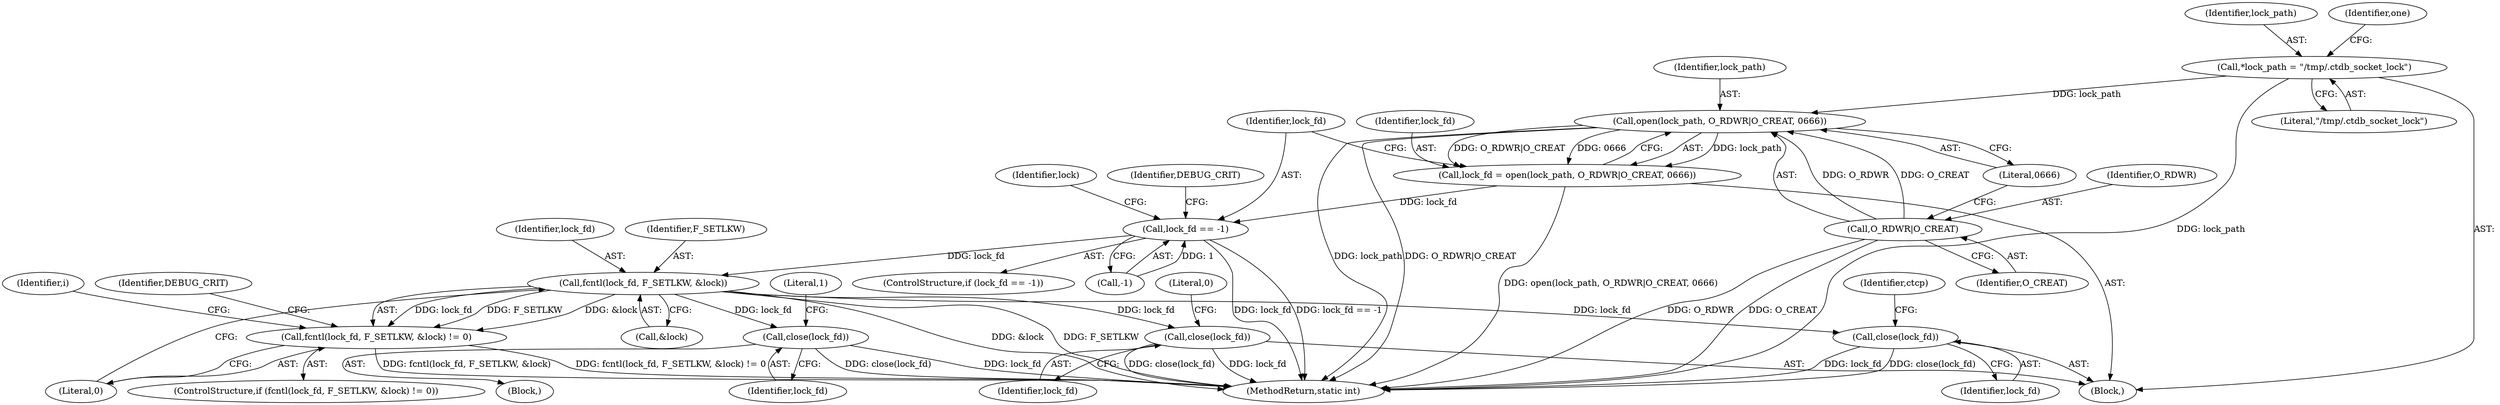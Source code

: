digraph "0_samba_b9b9f6738fba5c32e87cb9c36b358355b444fb9b@pointer" {
"1000134" [label="(Call,open(lock_path, O_RDWR|O_CREAT, 0666))"];
"1000109" [label="(Call,*lock_path = \"/tmp/.ctdb_socket_lock\")"];
"1000136" [label="(Call,O_RDWR|O_CREAT)"];
"1000132" [label="(Call,lock_fd = open(lock_path, O_RDWR|O_CREAT, 0666))"];
"1000141" [label="(Call,lock_fd == -1)"];
"1000181" [label="(Call,fcntl(lock_fd, F_SETLKW, &lock))"];
"1000180" [label="(Call,fcntl(lock_fd, F_SETLKW, &lock) != 0)"];
"1000193" [label="(Call,close(lock_fd))"];
"1000483" [label="(Call,close(lock_fd))"];
"1000488" [label="(Call,close(lock_fd))"];
"1000488" [label="(Call,close(lock_fd))"];
"1000180" [label="(Call,fcntl(lock_fd, F_SETLKW, &lock) != 0)"];
"1000489" [label="(Identifier,lock_fd)"];
"1000136" [label="(Call,O_RDWR|O_CREAT)"];
"1000483" [label="(Call,close(lock_fd))"];
"1000187" [label="(Block,)"];
"1000183" [label="(Identifier,F_SETLKW)"];
"1000486" [label="(Literal,0)"];
"1000193" [label="(Call,close(lock_fd))"];
"1000492" [label="(Identifier,ctcp)"];
"1000200" [label="(Identifier,i)"];
"1000138" [label="(Identifier,O_CREAT)"];
"1000184" [label="(Call,&lock)"];
"1000194" [label="(Identifier,lock_fd)"];
"1000109" [label="(Call,*lock_path = \"/tmp/.ctdb_socket_lock\")"];
"1000142" [label="(Identifier,lock_fd)"];
"1000186" [label="(Literal,0)"];
"1000181" [label="(Call,fcntl(lock_fd, F_SETLKW, &lock))"];
"1000503" [label="(MethodReturn,static int)"];
"1000110" [label="(Identifier,lock_path)"];
"1000115" [label="(Identifier,one)"];
"1000137" [label="(Identifier,O_RDWR)"];
"1000134" [label="(Call,open(lock_path, O_RDWR|O_CREAT, 0666))"];
"1000133" [label="(Identifier,lock_fd)"];
"1000189" [label="(Identifier,DEBUG_CRIT)"];
"1000140" [label="(ControlStructure,if (lock_fd == -1))"];
"1000111" [label="(Literal,\"/tmp/.ctdb_socket_lock\")"];
"1000135" [label="(Identifier,lock_path)"];
"1000484" [label="(Identifier,lock_fd)"];
"1000141" [label="(Call,lock_fd == -1)"];
"1000104" [label="(Block,)"];
"1000143" [label="(Call,-1)"];
"1000182" [label="(Identifier,lock_fd)"];
"1000139" [label="(Literal,0666)"];
"1000156" [label="(Identifier,lock)"];
"1000147" [label="(Identifier,DEBUG_CRIT)"];
"1000179" [label="(ControlStructure,if (fcntl(lock_fd, F_SETLKW, &lock) != 0))"];
"1000132" [label="(Call,lock_fd = open(lock_path, O_RDWR|O_CREAT, 0666))"];
"1000197" [label="(Literal,1)"];
"1000134" -> "1000132"  [label="AST: "];
"1000134" -> "1000139"  [label="CFG: "];
"1000135" -> "1000134"  [label="AST: "];
"1000136" -> "1000134"  [label="AST: "];
"1000139" -> "1000134"  [label="AST: "];
"1000132" -> "1000134"  [label="CFG: "];
"1000134" -> "1000503"  [label="DDG: lock_path"];
"1000134" -> "1000503"  [label="DDG: O_RDWR|O_CREAT"];
"1000134" -> "1000132"  [label="DDG: lock_path"];
"1000134" -> "1000132"  [label="DDG: O_RDWR|O_CREAT"];
"1000134" -> "1000132"  [label="DDG: 0666"];
"1000109" -> "1000134"  [label="DDG: lock_path"];
"1000136" -> "1000134"  [label="DDG: O_RDWR"];
"1000136" -> "1000134"  [label="DDG: O_CREAT"];
"1000109" -> "1000104"  [label="AST: "];
"1000109" -> "1000111"  [label="CFG: "];
"1000110" -> "1000109"  [label="AST: "];
"1000111" -> "1000109"  [label="AST: "];
"1000115" -> "1000109"  [label="CFG: "];
"1000109" -> "1000503"  [label="DDG: lock_path"];
"1000136" -> "1000138"  [label="CFG: "];
"1000137" -> "1000136"  [label="AST: "];
"1000138" -> "1000136"  [label="AST: "];
"1000139" -> "1000136"  [label="CFG: "];
"1000136" -> "1000503"  [label="DDG: O_CREAT"];
"1000136" -> "1000503"  [label="DDG: O_RDWR"];
"1000132" -> "1000104"  [label="AST: "];
"1000133" -> "1000132"  [label="AST: "];
"1000142" -> "1000132"  [label="CFG: "];
"1000132" -> "1000503"  [label="DDG: open(lock_path, O_RDWR|O_CREAT, 0666)"];
"1000132" -> "1000141"  [label="DDG: lock_fd"];
"1000141" -> "1000140"  [label="AST: "];
"1000141" -> "1000143"  [label="CFG: "];
"1000142" -> "1000141"  [label="AST: "];
"1000143" -> "1000141"  [label="AST: "];
"1000147" -> "1000141"  [label="CFG: "];
"1000156" -> "1000141"  [label="CFG: "];
"1000141" -> "1000503"  [label="DDG: lock_fd"];
"1000141" -> "1000503"  [label="DDG: lock_fd == -1"];
"1000143" -> "1000141"  [label="DDG: 1"];
"1000141" -> "1000181"  [label="DDG: lock_fd"];
"1000181" -> "1000180"  [label="AST: "];
"1000181" -> "1000184"  [label="CFG: "];
"1000182" -> "1000181"  [label="AST: "];
"1000183" -> "1000181"  [label="AST: "];
"1000184" -> "1000181"  [label="AST: "];
"1000186" -> "1000181"  [label="CFG: "];
"1000181" -> "1000503"  [label="DDG: &lock"];
"1000181" -> "1000503"  [label="DDG: F_SETLKW"];
"1000181" -> "1000180"  [label="DDG: lock_fd"];
"1000181" -> "1000180"  [label="DDG: F_SETLKW"];
"1000181" -> "1000180"  [label="DDG: &lock"];
"1000181" -> "1000193"  [label="DDG: lock_fd"];
"1000181" -> "1000483"  [label="DDG: lock_fd"];
"1000181" -> "1000488"  [label="DDG: lock_fd"];
"1000180" -> "1000179"  [label="AST: "];
"1000180" -> "1000186"  [label="CFG: "];
"1000186" -> "1000180"  [label="AST: "];
"1000189" -> "1000180"  [label="CFG: "];
"1000200" -> "1000180"  [label="CFG: "];
"1000180" -> "1000503"  [label="DDG: fcntl(lock_fd, F_SETLKW, &lock)"];
"1000180" -> "1000503"  [label="DDG: fcntl(lock_fd, F_SETLKW, &lock) != 0"];
"1000193" -> "1000187"  [label="AST: "];
"1000193" -> "1000194"  [label="CFG: "];
"1000194" -> "1000193"  [label="AST: "];
"1000197" -> "1000193"  [label="CFG: "];
"1000193" -> "1000503"  [label="DDG: lock_fd"];
"1000193" -> "1000503"  [label="DDG: close(lock_fd)"];
"1000483" -> "1000104"  [label="AST: "];
"1000483" -> "1000484"  [label="CFG: "];
"1000484" -> "1000483"  [label="AST: "];
"1000486" -> "1000483"  [label="CFG: "];
"1000483" -> "1000503"  [label="DDG: close(lock_fd)"];
"1000483" -> "1000503"  [label="DDG: lock_fd"];
"1000488" -> "1000104"  [label="AST: "];
"1000488" -> "1000489"  [label="CFG: "];
"1000489" -> "1000488"  [label="AST: "];
"1000492" -> "1000488"  [label="CFG: "];
"1000488" -> "1000503"  [label="DDG: lock_fd"];
"1000488" -> "1000503"  [label="DDG: close(lock_fd)"];
}
